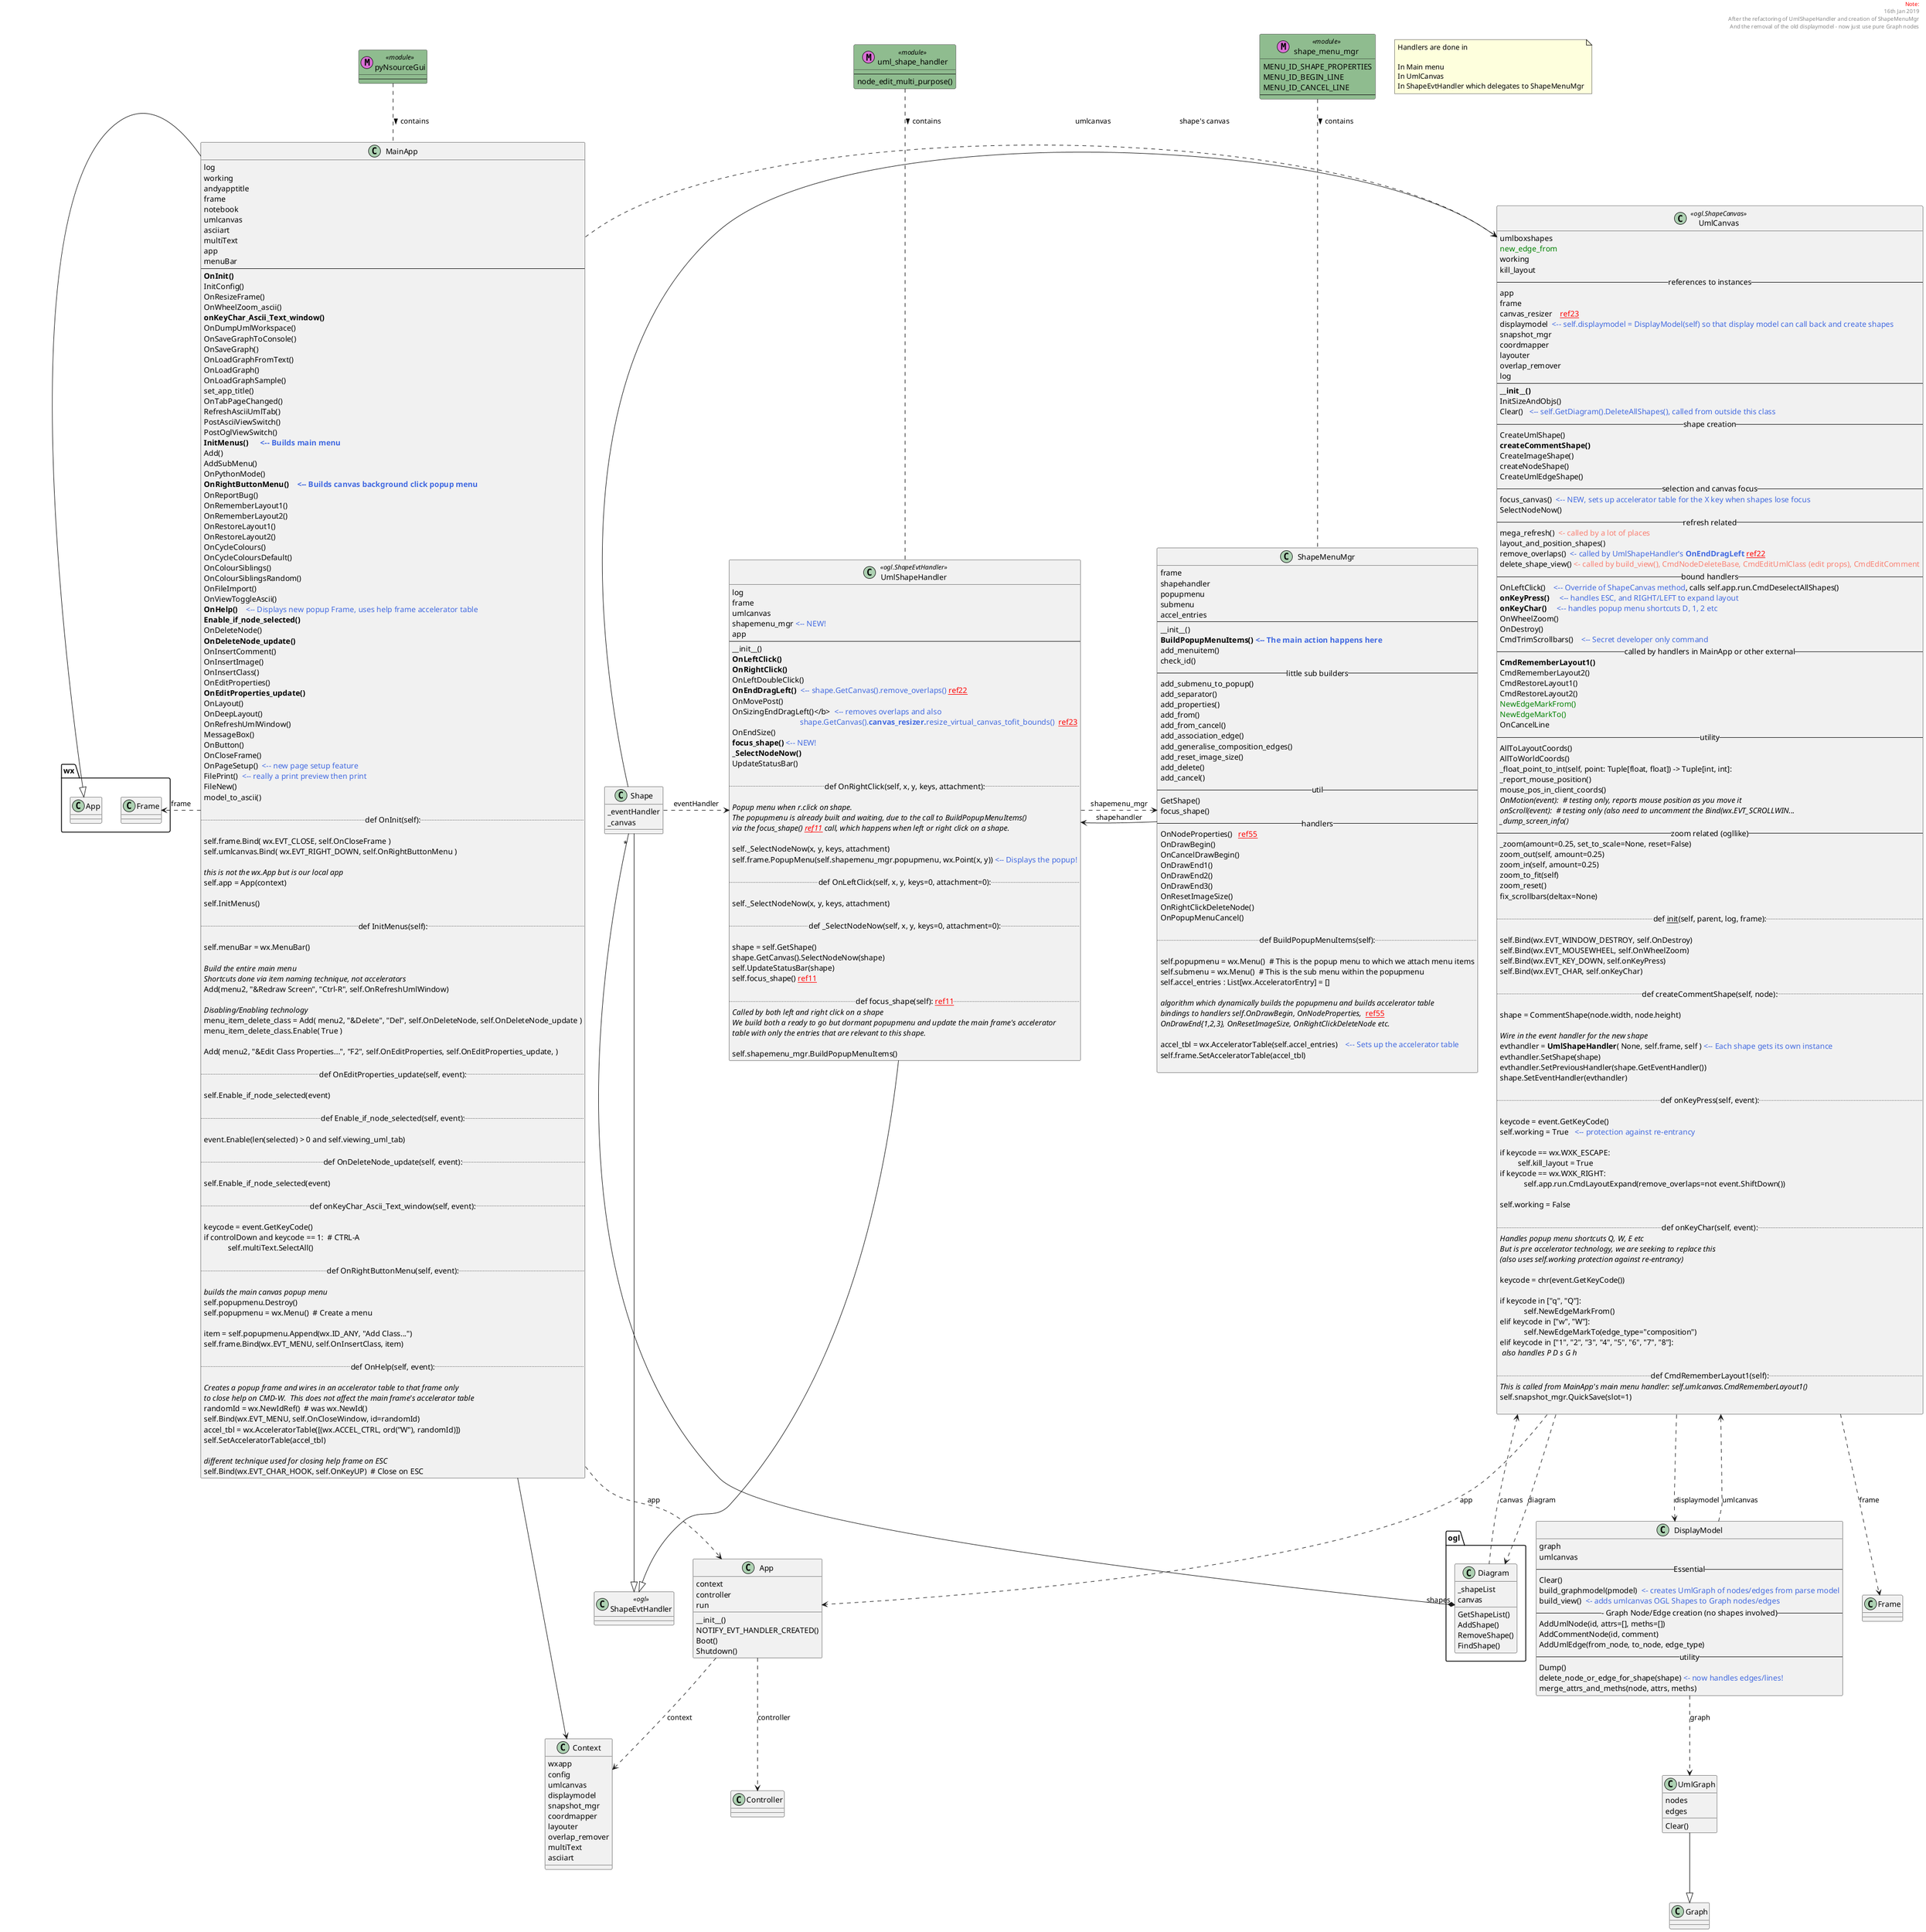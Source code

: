 """
@startuml

header
<font color=red>Note:</font>
16th Jan 2019
After the refactoring of UmlShapeHandler and creation of ShapeMenuMgr
And the removal of the old displaymodel - now just use pure Graph nodes
endheader

class UmlCanvas <<ogl.ShapeCanvas>> {
    umlboxshapes
    <color:Green>new_edge_from
    working
    kill_layout
    -- references to instances --
    app
    frame
    canvas_resizer    <color:Red><u>ref23</u>
    displaymodel  <color:royalBlue><-- self.displaymodel = DisplayModel(self) so that display model can call back and create shapes
    snapshot_mgr
    coordmapper
    layouter
    overlap_remover
    log
    ---
    <b>__init__()
    InitSizeAndObjs()
    Clear()  <color:royalBlue> <-- self.GetDiagram().DeleteAllShapes(), called from outside this class
    -- shape creation --
    CreateUmlShape()
    <b>createCommentShape()
    CreateImageShape()
    createNodeShape()
    CreateUmlEdgeShape()
    -- selection and canvas focus --
    focus_canvas()  <color:royalBlue><-- NEW, sets up accelerator table for the X key when shapes lose focus
    SelectNodeNow()
    -- refresh related --
    mega_refresh()  <color:Salmon><- called by a lot of places
    layout_and_position_shapes()
    remove_overlaps()  <color:royalBlue><- called by UmlShapeHandler's <b>OnEndDragLeft</b></color> <color:Red><u>ref22</u>
    delete_shape_view() <color:Salmon><- called by build_view(), CmdNodeDeleteBase, CmdEditUmlClass (edit props), CmdEditComment
    -- bound handlers --
    OnLeftClick()   <color:royalBlue> <-- Override of ShapeCanvas method</color>, calls self.app.run.CmdDeselectAllShapes()
    <b>onKeyPress()</b>     <color:royalBlue><-- handles ESC, and RIGHT/LEFT to expand layout
    <b>onKeyChar()</b>     <color:royalBlue><-- handles popup menu shortcuts D, 1, 2 etc
    OnWheelZoom()
    OnDestroy()
    CmdTrimScrollbars()   <color:royalBlue> <-- Secret developer only command
    -- called by handlers in MainApp or other external --
    <b>CmdRememberLayout1()
    CmdRememberLayout2()
    CmdRestoreLayout1()
    CmdRestoreLayout2()
    <color:Green>NewEdgeMarkFrom()
    <color:Green>NewEdgeMarkTo()
    OnCancelLine
    -- utility --
    AllToLayoutCoords()
    AllToWorldCoords()
    _float_point_to_int(self, point: Tuple[float, float]) -> Tuple[int, int]:
    _report_mouse_position()
    mouse_pos_in_client_coords()
    <i>OnMotion(event):  # testing only, reports mouse position as you move it
    <i>onScroll(event):  # testing only (also need to uncomment the Bind(wx.EVT_SCROLLWIN...
    <i>_dump_screen_info()
    -- zoom related (ogllike) --
    _zoom(amount=0.25, set_to_scale=None, reset=False)
    zoom_out(self, amount=0.25)
    zoom_in(self, amount=0.25)
    zoom_to_fit(self)
    zoom_reset()
    fix_scrollbars(deltax=None)

    .. def __init__(self, parent, log, frame): ..

    self.Bind(wx.EVT_WINDOW_DESTROY, self.OnDestroy)
    self.Bind(wx.EVT_MOUSEWHEEL, self.OnWheelZoom)
    self.Bind(wx.EVT_KEY_DOWN, self.onKeyPress)
    self.Bind(wx.EVT_CHAR, self.onKeyChar)

    .. def createCommentShape(self, node): ..

    shape = CommentShape(node.width, node.height)

    <i>Wire in the event handler for the new shape
    evthandler = <b>UmlShapeHandler</b>( None, self.frame, self ) <color:royalBlue><-- Each shape gets its own instance
    evthandler.SetShape(shape)
    evthandler.SetPreviousHandler(shape.GetEventHandler())
    shape.SetEventHandler(evthandler)

    .. def onKeyPress(self, event): ..

    keycode = event.GetKeyCode()
    self.working = True   <color:royalBlue><-- protection against re-entrancy

    if keycode == wx.WXK_ESCAPE:
    \t self.kill_layout = True
    if keycode == wx.WXK_RIGHT:
    \t    self.app.run.CmdLayoutExpand(remove_overlaps=not event.ShiftDown())

    self.working = False

    .. def onKeyChar(self, event): ..
    <i>Handles popup menu shortcuts Q, W, E etc
    <i>But is pre accelerator technology, we are seeking to replace this
    <i>(also uses self.working protection against re-entrancy)

    keycode = chr(event.GetKeyCode())

    if keycode in ["q", "Q"]:
    \t    self.NewEdgeMarkFrom()
    elif keycode in ["w", "W"]:
    \t    self.NewEdgeMarkTo(edge_type="composition")
    elif keycode in ["1", "2", "3", "4", "5", "6", "7", "8"]:
    <i> also handles P D s G h

    .. def CmdRememberLayout1(self): ..
    <i>This is called from MainApp's main menu handler: self.umlcanvas.CmdRememberLayout1()
    self.snapshot_mgr.QuickSave(slot=1)

}

UmlCanvas ..> App: app
UmlCanvas ..> Frame : frame
UmlCanvas ..> DisplayModel : displaymodel
UmlCanvas ..> ogl.Diagram : diagram
UmlCanvas <.. ogl.Diagram : canvas
UmlShapeHandler --|> ShapeEvtHandler

class DisplayModel {
    graph
    umlcanvas
    -- Essential --
    Clear()
    build_graphmodel(pmodel)  <color:royalBlue><- creates UmlGraph of nodes/edges from parse model
    build_view()  <color:royalBlue><- adds umlcanvas OGL Shapes to Graph nodes/edges
    --- Graph Node/Edge creation (no shapes involved) --
    AddUmlNode(id, attrs=[], meths=[])
    AddCommentNode(id, comment)
    AddUmlEdge(from_node, to_node, edge_type)
    -- utility --
    Dump()
    delete_node_or_edge_for_shape(shape) <color:royalBlue><- now handles edges/lines!
    merge_attrs_and_meths(node, attrs, meths)
}

DisplayModel ..> UmlGraph : graph
DisplayModel ..> UmlCanvas : umlcanvas

class UmlGraph {
    nodes
    edges
    Clear()
}

UmlGraph --|> Graph

class MainApp {
    log
    working
    andyapptitle
    frame
    notebook
    umlcanvas
    asciiart
    multiText
    app
    menuBar
    --
    <b>OnInit()
    InitConfig()
    OnResizeFrame()
    OnWheelZoom_ascii()
    <b>onKeyChar_Ascii_Text_window()
    OnDumpUmlWorkspace()
    OnSaveGraphToConsole()
    OnSaveGraph()
    OnLoadGraphFromText()
    OnLoadGraph()
    OnLoadGraphSample()
    set_app_title()
    OnTabPageChanged()
    RefreshAsciiUmlTab()
    PostAsciiViewSwitch()
    PostOglViewSwitch()
    <b>InitMenus()      <color:royalBlue><-- Builds main menu
    Add()
    AddSubMenu()
    OnPythonMode()
    <b>OnRightButtonMenu()    <color:royalBlue><-- Builds canvas background click popup menu
    OnReportBug()
    OnRememberLayout1()
    OnRememberLayout2()
    OnRestoreLayout1()
    OnRestoreLayout2()
    OnCycleColours()
    OnCycleColoursDefault()
    OnColourSiblings()
    OnColourSiblingsRandom()
    OnFileImport()
    OnViewToggleAscii()
    <b>OnHelp()</b>    <color:royalBlue><-- Displays new popup Frame, uses help frame accelerator table
    <b>Enable_if_node_selected()
    OnDeleteNode()
    <b>OnDeleteNode_update()
    OnInsertComment()
    OnInsertImage()
    OnInsertClass()
    OnEditProperties()
    <b>OnEditProperties_update()
    OnLayout()
    OnDeepLayout()
    OnRefreshUmlWindow()
    MessageBox()
    OnButton()
    OnCloseFrame()
    OnPageSetup()  <color:royalBlue><-- new page setup feature
    FilePrint()  <color:royalBlue><-- really a print preview then print
    FileNew()
    model_to_ascii()

    .. def OnInit(self): ..

    self.frame.Bind( wx.EVT_CLOSE, self.OnCloseFrame )
    self.umlcanvas.Bind( wx.EVT_RIGHT_DOWN, self.OnRightButtonMenu )

    <i>this is not the wx.App but is our local app
    self.app = App(context)

    self.InitMenus()

    .. def InitMenus(self): ..

    self.menuBar = wx.MenuBar()

    <i>Build the entire main menu
    <i>Shortcuts done via item naming technique, not accelerators
    Add(menu2, "&Redraw Screen", "Ctrl-R", self.OnRefreshUmlWindow)

    <i>Disabling/Enabling technology
    menu_item_delete_class = Add( menu2, "&Delete", "Del", self.OnDeleteNode, self.OnDeleteNode_update )
    menu_item_delete_class.Enable( True )

    Add( menu2, "&Edit Class Properties...", "F2", self.OnEditProperties, self.OnEditProperties_update, )

    .. def OnEditProperties_update(self, event): ..

    self.Enable_if_node_selected(event)

    .. def Enable_if_node_selected(self, event): ..

    event.Enable(len(selected) > 0 and self.viewing_uml_tab)

    .. def OnDeleteNode_update(self, event): ..

        self.Enable_if_node_selected(event)

    .. def onKeyChar_Ascii_Text_window(self, event): ..

        keycode = event.GetKeyCode()
        if controlDown and keycode == 1:  # CTRL-A
        \t    self.multiText.SelectAll()

    .. def OnRightButtonMenu(self, event): ..

    <i>builds the main canvas popup menu
    self.popupmenu.Destroy()
    self.popupmenu = wx.Menu()  # Create a menu

    item = self.popupmenu.Append(wx.ID_ANY, "Add Class...")
    self.frame.Bind(wx.EVT_MENU, self.OnInsertClass, item)

    .. def OnHelp(self, event): ..

    <i>Creates a popup frame and wires in an accelerator table to that frame only
    <i>to close help on CMD-W.  This does not affect the main frame's accelerator table
    randomId = wx.NewIdRef()  # was wx.NewId()
    self.Bind(wx.EVT_MENU, self.OnCloseWindow, id=randomId)
    accel_tbl = wx.AcceleratorTable([(wx.ACCEL_CTRL, ord("W"), randomId)])
    self.SetAcceleratorTable(accel_tbl)

    <i>different technique used for closing help frame on ESC
    self.Bind(wx.EVT_CHAR_HOOK, self.OnKeyUP)  # Close on ESC
}

wx.App <|- MainApp
MainApp .> wx.Frame : frame
MainApp .> App : app
MainApp .> UmlCanvas : umlcanvas
class pyNsourceGui <<module>> << (M,orchid) >> #DarkSeaGreen {
    ---
}

pyNsourceGui .. MainApp : contains >
class Context {
    wxapp
    config
    umlcanvas
    displaymodel
    snapshot_mgr
    coordmapper
    layouter
    overlap_remover
    multiText
    asciiart
}
MainApp --> Context


class UmlShapeHandler <<ogl.ShapeEvtHandler>> {
    log
    frame
    umlcanvas
    shapemenu_mgr <color:royalBlue><-- NEW!
    app
    ---
    __init__()
    <b>OnLeftClick()
    <b>OnRightClick()
    OnLeftDoubleClick()
    <b>OnEndDragLeft()</b>  <color:royalBlue><-- shape.GetCanvas().remove_overlaps()</color> <color:Red><u>ref22</u>
    OnMovePost()
    OnSizingEndDragLeft()</b>  <color:royalBlue><-- removes overlaps and also
                               \t\t\t\t <color:royalBlue> shape.GetCanvas().<b>canvas_resizer.</b>resize_virtual_canvas_tofit_bounds()</color>  <color:Red><u>ref23</u>
    OnEndSize()
    <b>focus_shape()</b> <color:royalBlue><-- NEW!
    <b>_SelectNodeNow()
    UpdateStatusBar()

    .. def OnRightClick(self, x, y, keys, attachment): ..

        <i>Popup menu when r.click on shape.
        <i>The popupmenu is already built and waiting, due to the call to BuildPopupMenuItems()
        <i>via the focus_shape() <color:Red><u>ref11</u></color> call, which happens when left or right click on a shape.

        self._SelectNodeNow(x, y, keys, attachment)
        self.frame.PopupMenu(self.shapemenu_mgr.popupmenu, wx.Point(x, y)) <color:royalBlue><-- Displays the popup!

    .. def OnLeftClick(self, x, y, keys=0, attachment=0): ..

        self._SelectNodeNow(x, y, keys, attachment)

    .. def _SelectNodeNow(self, x, y, keys=0, attachment=0): ..

        shape = self.GetShape()
        shape.GetCanvas().SelectNodeNow(shape)
        self.UpdateStatusBar(shape)
        self.focus_shape() <color:Red><u>ref11</u></color>

    .. def focus_shape(self): <color:Red><u>ref11</u></color> ..
        <i>Called by both left and right click on a shape
        <i>We build both a ready to go but dormant popupmenu and update the main frame's accelerator
        <i>table with only the entries that are relevant to this shape.

        self.shapemenu_mgr.BuildPopupMenuItems()
}

class uml_shape_handler <<module>> << (M,orchid) >> #DarkSeaGreen {
    ---
    node_edit_multi_purpose()
}

uml_shape_handler .. UmlShapeHandler : contains >
UmlShapeHandler ..> ShapeMenuMgr : shapemenu_mgr

class ShapeMenuMgr {
    frame
    shapehandler
    popupmenu
    submenu
    accel_entries
    --
    __init__()
    <b>BuildPopupMenuItems() <color:royalBlue><-- The main action happens here
    add_menuitem()
    check_id()
    -- little sub builders --
    add_submenu_to_popup()
    add_separator()
    add_properties()
    add_from()
    add_from_cancel()
    add_association_edge()
    add_generalise_composition_edges()
    add_reset_image_size()
    add_delete()
    add_cancel()
    -- util --
    GetShape()
    focus_shape()
    -- handlers --
    OnNodeProperties()   <color:Red><u>ref55</u>
    OnDrawBegin()
    OnCancelDrawBegin()
    OnDrawEnd1()
    OnDrawEnd2()
    OnDrawEnd3()
    OnResetImageSize()
    OnRightClickDeleteNode()
    OnPopupMenuCancel()

    .. def BuildPopupMenuItems(self): ..

        self.popupmenu = wx.Menu()  # This is the popup menu to which we attach menu items
        self.submenu = wx.Menu()  # This is the sub menu within the popupmenu
        self.accel_entries : List[wx.AcceleratorEntry] = []

        <i>algorithm which dynamically builds the popupmenu and builds accelerator table
        <i>bindings to handlers self.OnDrawBegin, OnNodeProperties,</i>  <color:Red><u>ref55</u>
        <i>OnDrawEnd{1,2,3}, OnResetImageSize, OnRightClickDeleteNode etc.

        accel_tbl = wx.AcceleratorTable(self.accel_entries)    <color:royalBlue><-- Sets up the accelerator table
        self.frame.SetAcceleratorTable(accel_tbl)

}

class shape_menu_mgr <<module>> << (M,orchid) >> #DarkSeaGreen {
    MENU_ID_SHAPE_PROPERTIES
    MENU_ID_BEGIN_LINE
    MENU_ID_CANCEL_LINE
    ---
}

shape_menu_mgr .. ShapeMenuMgr : contains >
ShapeMenuMgr -> UmlShapeHandler : shapehandler

class App {
    context
    controller
    run
    __init__()
    NOTIFY_EVT_HANDLER_CREATED()
    Boot()
    Shutdown()
}

App ..> Controller : controller
App ..> Context: context

class ogl.Diagram {
    _shapeList
    canvas
    GetShapeList()
    AddShape()
    RemoveShape()
    FindShape()
}

class Shape {
    _eventHandler
    _canvas
}

Shape -|> ShapeEvtHandler
Shape -> UmlCanvas : shape's canvas
Shape .> UmlShapeHandler : eventHandler

class ShapeEvtHandler <<ogl>> {
}

ogl.Diagram "shapes" *-- "*" Shape

Note as N1
Handlers are done in

In Main menu
In UmlCanvas
In ShapeEvtHandler which delegates to ShapeMenuMgr
end note




@enduml

SCRAPS

hiding things after the fact or before the fact
successfully hides the classes but they still "exist"
in terms of layout.  Need to totally zap any mention of
them in order to clean up the layout

MainApp ..> UmlCanvas : umlcanvas
MainApp ..> wx.ScrolledWindow : asciiart
MainApp ..> wx.TextCtrl : multiText
MainApp ..> wx.Panel : panel_one
MainApp ..> wx.Panel : panel_two
MainApp ..> wx.BoxSizer : sizer
MainApp ..> wx.Menu : popupmenu
MainApp ..> App : app
MainApp ..> ConfigObj : config
MainApp ..> wx.NewIdRef : next_menu_id
MainApp ..> wx.PrintData : printData

"""

